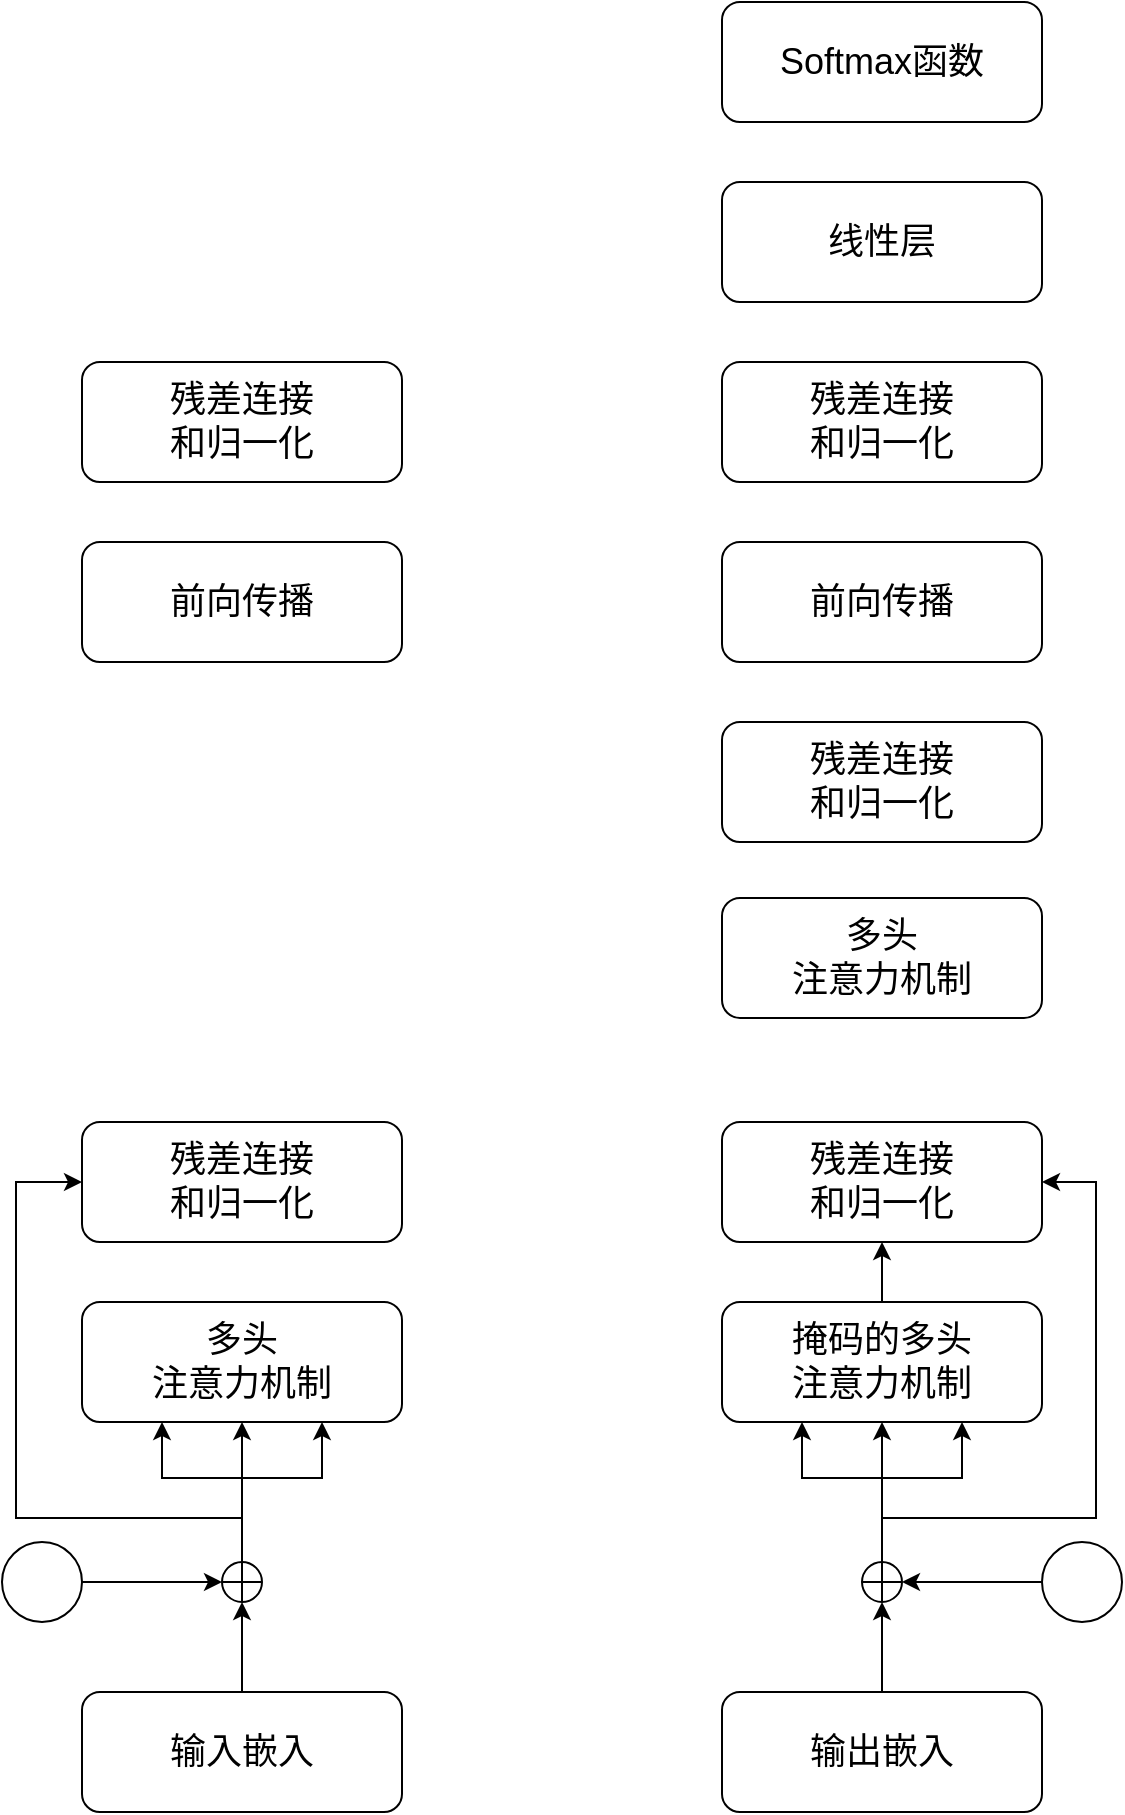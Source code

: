 <mxfile version="27.0.9">
  <diagram name="第 1 页" id="gvTcoRaNtvIjuNjoMNt6">
    <mxGraphModel dx="941" dy="789" grid="1" gridSize="10" guides="1" tooltips="1" connect="1" arrows="1" fold="1" page="1" pageScale="1" pageWidth="827" pageHeight="1169" math="0" shadow="0">
      <root>
        <mxCell id="0" />
        <mxCell id="1" parent="0" />
        <mxCell id="dMSZJxJyq0mz-XRWlp29-22" style="edgeStyle=orthogonalEdgeStyle;rounded=0;orthogonalLoop=1;jettySize=auto;html=1;exitX=0.5;exitY=0;exitDx=0;exitDy=0;entryX=0.5;entryY=1;entryDx=0;entryDy=0;" edge="1" parent="1" source="dMSZJxJyq0mz-XRWlp29-2" target="dMSZJxJyq0mz-XRWlp29-3">
          <mxGeometry relative="1" as="geometry" />
        </mxCell>
        <mxCell id="dMSZJxJyq0mz-XRWlp29-2" value="&lt;font style=&quot;font-size: 18px;&quot;&gt;输入嵌入&lt;/font&gt;" style="rounded=1;whiteSpace=wrap;html=1;" vertex="1" parent="1">
          <mxGeometry x="174" y="977" width="160" height="60" as="geometry" />
        </mxCell>
        <mxCell id="dMSZJxJyq0mz-XRWlp29-33" style="edgeStyle=orthogonalEdgeStyle;rounded=0;orthogonalLoop=1;jettySize=auto;html=1;exitX=0.5;exitY=0;exitDx=0;exitDy=0;entryX=0.5;entryY=1;entryDx=0;entryDy=0;" edge="1" parent="1" source="dMSZJxJyq0mz-XRWlp29-3" target="dMSZJxJyq0mz-XRWlp29-8">
          <mxGeometry relative="1" as="geometry" />
        </mxCell>
        <mxCell id="dMSZJxJyq0mz-XRWlp29-34" style="edgeStyle=orthogonalEdgeStyle;rounded=0;orthogonalLoop=1;jettySize=auto;html=1;exitX=0.5;exitY=0;exitDx=0;exitDy=0;entryX=0.75;entryY=1;entryDx=0;entryDy=0;" edge="1" parent="1" source="dMSZJxJyq0mz-XRWlp29-3" target="dMSZJxJyq0mz-XRWlp29-8">
          <mxGeometry relative="1" as="geometry">
            <Array as="points">
              <mxPoint x="254" y="870" />
              <mxPoint x="294" y="870" />
            </Array>
          </mxGeometry>
        </mxCell>
        <mxCell id="dMSZJxJyq0mz-XRWlp29-35" style="edgeStyle=orthogonalEdgeStyle;rounded=0;orthogonalLoop=1;jettySize=auto;html=1;exitX=0.5;exitY=0;exitDx=0;exitDy=0;entryX=0.25;entryY=1;entryDx=0;entryDy=0;" edge="1" parent="1" source="dMSZJxJyq0mz-XRWlp29-3" target="dMSZJxJyq0mz-XRWlp29-8">
          <mxGeometry relative="1" as="geometry">
            <Array as="points">
              <mxPoint x="254" y="870" />
              <mxPoint x="214" y="870" />
            </Array>
          </mxGeometry>
        </mxCell>
        <mxCell id="dMSZJxJyq0mz-XRWlp29-3" value="" style="shape=orEllipse;perimeter=ellipsePerimeter;whiteSpace=wrap;html=1;backgroundOutline=1;" vertex="1" parent="1">
          <mxGeometry x="244" y="912" width="20" height="20" as="geometry" />
        </mxCell>
        <mxCell id="dMSZJxJyq0mz-XRWlp29-23" style="edgeStyle=orthogonalEdgeStyle;rounded=0;orthogonalLoop=1;jettySize=auto;html=1;exitX=1;exitY=0.5;exitDx=0;exitDy=0;entryX=0;entryY=0.5;entryDx=0;entryDy=0;" edge="1" parent="1" source="dMSZJxJyq0mz-XRWlp29-4" target="dMSZJxJyq0mz-XRWlp29-3">
          <mxGeometry relative="1" as="geometry" />
        </mxCell>
        <mxCell id="dMSZJxJyq0mz-XRWlp29-4" value="" style="ellipse;whiteSpace=wrap;html=1;aspect=fixed;" vertex="1" parent="1">
          <mxGeometry x="134" y="902" width="40" height="40" as="geometry" />
        </mxCell>
        <mxCell id="dMSZJxJyq0mz-XRWlp29-24" style="edgeStyle=orthogonalEdgeStyle;rounded=0;orthogonalLoop=1;jettySize=auto;html=1;exitX=0.5;exitY=0;exitDx=0;exitDy=0;entryX=0.5;entryY=1;entryDx=0;entryDy=0;" edge="1" parent="1" source="dMSZJxJyq0mz-XRWlp29-5" target="dMSZJxJyq0mz-XRWlp29-6">
          <mxGeometry relative="1" as="geometry" />
        </mxCell>
        <mxCell id="dMSZJxJyq0mz-XRWlp29-5" value="&lt;font style=&quot;font-size: 18px;&quot;&gt;输出嵌入&lt;/font&gt;" style="rounded=1;whiteSpace=wrap;html=1;" vertex="1" parent="1">
          <mxGeometry x="494" y="977" width="160" height="60" as="geometry" />
        </mxCell>
        <mxCell id="dMSZJxJyq0mz-XRWlp29-26" style="edgeStyle=orthogonalEdgeStyle;rounded=0;orthogonalLoop=1;jettySize=auto;html=1;exitX=0.5;exitY=0;exitDx=0;exitDy=0;entryX=0.5;entryY=1;entryDx=0;entryDy=0;" edge="1" parent="1" source="dMSZJxJyq0mz-XRWlp29-6" target="dMSZJxJyq0mz-XRWlp29-10">
          <mxGeometry relative="1" as="geometry" />
        </mxCell>
        <mxCell id="dMSZJxJyq0mz-XRWlp29-28" style="edgeStyle=orthogonalEdgeStyle;rounded=0;orthogonalLoop=1;jettySize=auto;html=1;exitX=0.5;exitY=0;exitDx=0;exitDy=0;entryX=0.25;entryY=1;entryDx=0;entryDy=0;" edge="1" parent="1" source="dMSZJxJyq0mz-XRWlp29-6" target="dMSZJxJyq0mz-XRWlp29-10">
          <mxGeometry relative="1" as="geometry">
            <Array as="points">
              <mxPoint x="574" y="870" />
              <mxPoint x="534" y="870" />
            </Array>
          </mxGeometry>
        </mxCell>
        <mxCell id="dMSZJxJyq0mz-XRWlp29-29" style="edgeStyle=orthogonalEdgeStyle;rounded=0;orthogonalLoop=1;jettySize=auto;html=1;exitX=0.5;exitY=0;exitDx=0;exitDy=0;entryX=0.75;entryY=1;entryDx=0;entryDy=0;" edge="1" parent="1" source="dMSZJxJyq0mz-XRWlp29-6" target="dMSZJxJyq0mz-XRWlp29-10">
          <mxGeometry relative="1" as="geometry">
            <Array as="points">
              <mxPoint x="574" y="870" />
              <mxPoint x="614" y="870" />
            </Array>
          </mxGeometry>
        </mxCell>
        <mxCell id="dMSZJxJyq0mz-XRWlp29-6" value="" style="shape=orEllipse;perimeter=ellipsePerimeter;whiteSpace=wrap;html=1;backgroundOutline=1;" vertex="1" parent="1">
          <mxGeometry x="564" y="912" width="20" height="20" as="geometry" />
        </mxCell>
        <mxCell id="dMSZJxJyq0mz-XRWlp29-25" style="edgeStyle=orthogonalEdgeStyle;rounded=0;orthogonalLoop=1;jettySize=auto;html=1;exitX=0;exitY=0.5;exitDx=0;exitDy=0;entryX=1;entryY=0.5;entryDx=0;entryDy=0;" edge="1" parent="1" source="dMSZJxJyq0mz-XRWlp29-7" target="dMSZJxJyq0mz-XRWlp29-6">
          <mxGeometry relative="1" as="geometry" />
        </mxCell>
        <mxCell id="dMSZJxJyq0mz-XRWlp29-7" value="" style="ellipse;whiteSpace=wrap;html=1;aspect=fixed;" vertex="1" parent="1">
          <mxGeometry x="654" y="902" width="40" height="40" as="geometry" />
        </mxCell>
        <mxCell id="dMSZJxJyq0mz-XRWlp29-8" value="&lt;font style=&quot;font-size: 18px;&quot;&gt;多头&lt;/font&gt;&lt;div&gt;&lt;font style=&quot;font-size: 18px;&quot;&gt;注意力机制&lt;/font&gt;&lt;/div&gt;" style="rounded=1;whiteSpace=wrap;html=1;" vertex="1" parent="1">
          <mxGeometry x="174" y="782" width="160" height="60" as="geometry" />
        </mxCell>
        <mxCell id="dMSZJxJyq0mz-XRWlp29-36" style="edgeStyle=orthogonalEdgeStyle;rounded=0;orthogonalLoop=1;jettySize=auto;html=1;exitX=0;exitY=0.5;exitDx=0;exitDy=0;entryX=0;entryY=0.5;entryDx=0;entryDy=0;" edge="1" parent="1" target="dMSZJxJyq0mz-XRWlp29-9">
          <mxGeometry relative="1" as="geometry">
            <mxPoint x="254" y="890" as="sourcePoint" />
            <Array as="points">
              <mxPoint x="141" y="722" />
            </Array>
          </mxGeometry>
        </mxCell>
        <mxCell id="dMSZJxJyq0mz-XRWlp29-9" value="&lt;font style=&quot;font-size: 18px;&quot;&gt;残差连接&lt;/font&gt;&lt;div&gt;&lt;font style=&quot;font-size: 18px;&quot;&gt;和归一化&lt;/font&gt;&lt;/div&gt;" style="rounded=1;whiteSpace=wrap;html=1;" vertex="1" parent="1">
          <mxGeometry x="174" y="692" width="160" height="60" as="geometry" />
        </mxCell>
        <mxCell id="dMSZJxJyq0mz-XRWlp29-30" style="edgeStyle=orthogonalEdgeStyle;rounded=0;orthogonalLoop=1;jettySize=auto;html=1;exitX=0.5;exitY=0;exitDx=0;exitDy=0;entryX=0.5;entryY=1;entryDx=0;entryDy=0;" edge="1" parent="1" source="dMSZJxJyq0mz-XRWlp29-10" target="dMSZJxJyq0mz-XRWlp29-20">
          <mxGeometry relative="1" as="geometry" />
        </mxCell>
        <mxCell id="dMSZJxJyq0mz-XRWlp29-10" value="&lt;font style=&quot;font-size: 18px;&quot;&gt;掩码的多头&lt;/font&gt;&lt;div&gt;&lt;font style=&quot;font-size: 18px;&quot;&gt;注意力机制&lt;/font&gt;&lt;/div&gt;" style="rounded=1;whiteSpace=wrap;html=1;" vertex="1" parent="1">
          <mxGeometry x="494" y="782" width="160" height="60" as="geometry" />
        </mxCell>
        <mxCell id="dMSZJxJyq0mz-XRWlp29-13" value="&lt;font style=&quot;font-size: 18px;&quot;&gt;残差连接&lt;/font&gt;&lt;div&gt;&lt;font style=&quot;font-size: 18px;&quot;&gt;和归一化&lt;/font&gt;&lt;/div&gt;" style="rounded=1;whiteSpace=wrap;html=1;" vertex="1" parent="1">
          <mxGeometry x="494" y="492" width="160" height="60" as="geometry" />
        </mxCell>
        <mxCell id="dMSZJxJyq0mz-XRWlp29-14" value="&lt;span style=&quot;font-size: 18px;&quot;&gt;前向传播&lt;/span&gt;" style="rounded=1;whiteSpace=wrap;html=1;" vertex="1" parent="1">
          <mxGeometry x="494" y="402" width="160" height="60" as="geometry" />
        </mxCell>
        <mxCell id="dMSZJxJyq0mz-XRWlp29-15" value="&lt;span style=&quot;font-size: 18px;&quot;&gt;残差连接&lt;/span&gt;&lt;div&gt;&lt;span style=&quot;font-size: 18px;&quot;&gt;和归一化&lt;/span&gt;&lt;/div&gt;" style="rounded=1;whiteSpace=wrap;html=1;" vertex="1" parent="1">
          <mxGeometry x="494" y="312" width="160" height="60" as="geometry" />
        </mxCell>
        <mxCell id="dMSZJxJyq0mz-XRWlp29-16" value="&lt;font style=&quot;font-size: 18px;&quot;&gt;线性层&lt;/font&gt;" style="rounded=1;whiteSpace=wrap;html=1;" vertex="1" parent="1">
          <mxGeometry x="494" y="222" width="160" height="60" as="geometry" />
        </mxCell>
        <mxCell id="dMSZJxJyq0mz-XRWlp29-17" value="&lt;font style=&quot;font-size: 18px;&quot;&gt;Softmax函数&lt;/font&gt;" style="rounded=1;whiteSpace=wrap;html=1;" vertex="1" parent="1">
          <mxGeometry x="494" y="132" width="160" height="60" as="geometry" />
        </mxCell>
        <mxCell id="dMSZJxJyq0mz-XRWlp29-18" value="&lt;font style=&quot;font-size: 18px;&quot;&gt;前向传播&lt;/font&gt;" style="rounded=1;whiteSpace=wrap;html=1;" vertex="1" parent="1">
          <mxGeometry x="174" y="402" width="160" height="60" as="geometry" />
        </mxCell>
        <mxCell id="dMSZJxJyq0mz-XRWlp29-19" value="&lt;font style=&quot;font-size: 18px;&quot;&gt;残差连接&lt;/font&gt;&lt;div&gt;&lt;font style=&quot;font-size: 18px;&quot;&gt;和归一化&lt;/font&gt;&lt;/div&gt;" style="rounded=1;whiteSpace=wrap;html=1;" vertex="1" parent="1">
          <mxGeometry x="174" y="312" width="160" height="60" as="geometry" />
        </mxCell>
        <mxCell id="dMSZJxJyq0mz-XRWlp29-32" style="edgeStyle=orthogonalEdgeStyle;rounded=0;orthogonalLoop=1;jettySize=auto;html=1;exitX=1;exitY=0.5;exitDx=0;exitDy=0;entryX=1;entryY=0.5;entryDx=0;entryDy=0;" edge="1" parent="1" target="dMSZJxJyq0mz-XRWlp29-20">
          <mxGeometry relative="1" as="geometry">
            <mxPoint x="574" y="890" as="sourcePoint" />
            <Array as="points">
              <mxPoint x="681" y="722" />
            </Array>
          </mxGeometry>
        </mxCell>
        <mxCell id="dMSZJxJyq0mz-XRWlp29-20" value="&lt;font style=&quot;font-size: 18px;&quot;&gt;残差连接&lt;/font&gt;&lt;div&gt;&lt;font style=&quot;font-size: 18px;&quot;&gt;和归一化&lt;/font&gt;&lt;/div&gt;" style="rounded=1;whiteSpace=wrap;html=1;" vertex="1" parent="1">
          <mxGeometry x="494" y="692" width="160" height="60" as="geometry" />
        </mxCell>
        <mxCell id="dMSZJxJyq0mz-XRWlp29-21" value="&lt;font style=&quot;font-size: 18px;&quot;&gt;多头&lt;/font&gt;&lt;div&gt;&lt;font style=&quot;font-size: 18px;&quot;&gt;注意力机制&lt;/font&gt;&lt;/div&gt;" style="rounded=1;whiteSpace=wrap;html=1;" vertex="1" parent="1">
          <mxGeometry x="494" y="580" width="160" height="60" as="geometry" />
        </mxCell>
      </root>
    </mxGraphModel>
  </diagram>
</mxfile>

